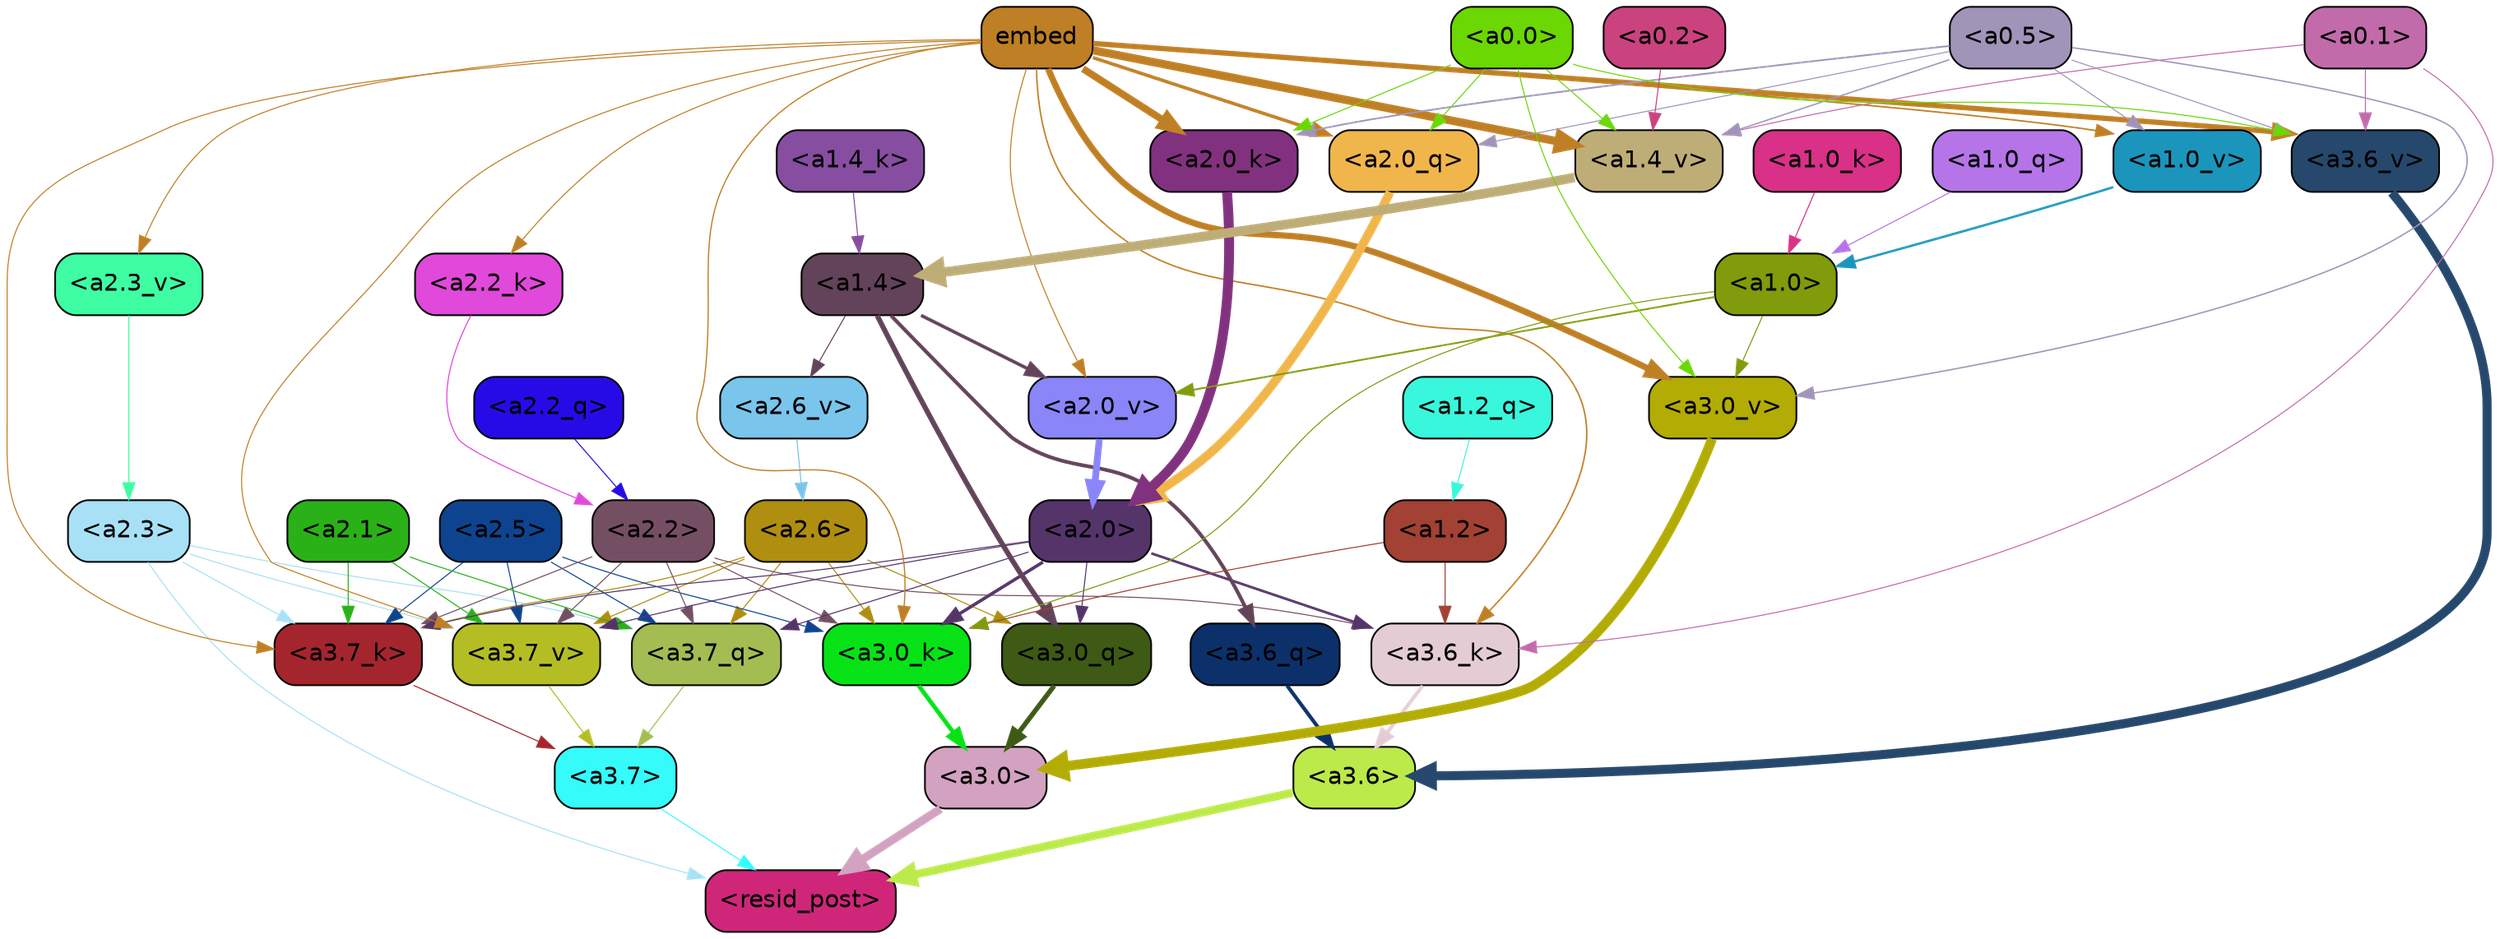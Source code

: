 strict digraph "" {
	graph [bgcolor=transparent,
		layout=dot,
		overlap=false,
		splines=true
	];
	"<a3.7>"	[color=black,
		fillcolor="#35fbfb",
		fontname=Helvetica,
		shape=box,
		style="filled, rounded"];
	"<resid_post>"	[color=black,
		fillcolor="#cf267a",
		fontname=Helvetica,
		shape=box,
		style="filled, rounded"];
	"<a3.7>" -> "<resid_post>"	[color="#35fbfb",
		penwidth=0.6];
	"<a3.6>"	[color=black,
		fillcolor="#bcea4b",
		fontname=Helvetica,
		shape=box,
		style="filled, rounded"];
	"<a3.6>" -> "<resid_post>"	[color="#bcea4b",
		penwidth=4.7534414529800415];
	"<a3.0>"	[color=black,
		fillcolor="#d3a2c0",
		fontname=Helvetica,
		shape=box,
		style="filled, rounded"];
	"<a3.0>" -> "<resid_post>"	[color="#d3a2c0",
		penwidth=4.898576855659485];
	"<a2.3>"	[color=black,
		fillcolor="#a8e1f6",
		fontname=Helvetica,
		shape=box,
		style="filled, rounded"];
	"<a2.3>" -> "<resid_post>"	[color="#a8e1f6",
		penwidth=0.6];
	"<a3.7_q>"	[color=black,
		fillcolor="#a3bd53",
		fontname=Helvetica,
		shape=box,
		style="filled, rounded"];
	"<a2.3>" -> "<a3.7_q>"	[color="#a8e1f6",
		penwidth=0.6];
	"<a3.7_k>"	[color=black,
		fillcolor="#a5252e",
		fontname=Helvetica,
		shape=box,
		style="filled, rounded"];
	"<a2.3>" -> "<a3.7_k>"	[color="#a8e1f6",
		penwidth=0.6];
	"<a3.7_v>"	[color=black,
		fillcolor="#b4be24",
		fontname=Helvetica,
		shape=box,
		style="filled, rounded"];
	"<a2.3>" -> "<a3.7_v>"	[color="#a8e1f6",
		penwidth=0.6];
	"<a3.7_q>" -> "<a3.7>"	[color="#a3bd53",
		penwidth=0.6];
	"<a3.6_q>"	[color=black,
		fillcolor="#0c316a",
		fontname=Helvetica,
		shape=box,
		style="filled, rounded"];
	"<a3.6_q>" -> "<a3.6>"	[color="#0c316a",
		penwidth=2.160832464694977];
	"<a3.0_q>"	[color=black,
		fillcolor="#3e5a15",
		fontname=Helvetica,
		shape=box,
		style="filled, rounded"];
	"<a3.0_q>" -> "<a3.0>"	[color="#3e5a15",
		penwidth=2.870753765106201];
	"<a3.7_k>" -> "<a3.7>"	[color="#a5252e",
		penwidth=0.6];
	"<a3.6_k>"	[color=black,
		fillcolor="#e4ccd5",
		fontname=Helvetica,
		shape=box,
		style="filled, rounded"];
	"<a3.6_k>" -> "<a3.6>"	[color="#e4ccd5",
		penwidth=2.13908451795578];
	"<a3.0_k>"	[color=black,
		fillcolor="#07e217",
		fontname=Helvetica,
		shape=box,
		style="filled, rounded"];
	"<a3.0_k>" -> "<a3.0>"	[color="#07e217",
		penwidth=2.520303964614868];
	"<a3.7_v>" -> "<a3.7>"	[color="#b4be24",
		penwidth=0.6];
	"<a3.6_v>"	[color=black,
		fillcolor="#26486c",
		fontname=Helvetica,
		shape=box,
		style="filled, rounded"];
	"<a3.6_v>" -> "<a3.6>"	[color="#26486c",
		penwidth=5.297133803367615];
	"<a3.0_v>"	[color=black,
		fillcolor="#b3ac05",
		fontname=Helvetica,
		shape=box,
		style="filled, rounded"];
	"<a3.0_v>" -> "<a3.0>"	[color="#b3ac05",
		penwidth=5.680712580680847];
	"<a2.6>"	[color=black,
		fillcolor="#af8e10",
		fontname=Helvetica,
		shape=box,
		style="filled, rounded"];
	"<a2.6>" -> "<a3.7_q>"	[color="#af8e10",
		penwidth=0.6];
	"<a2.6>" -> "<a3.0_q>"	[color="#af8e10",
		penwidth=0.6];
	"<a2.6>" -> "<a3.7_k>"	[color="#af8e10",
		penwidth=0.6];
	"<a2.6>" -> "<a3.0_k>"	[color="#af8e10",
		penwidth=0.6];
	"<a2.6>" -> "<a3.7_v>"	[color="#af8e10",
		penwidth=0.6];
	"<a2.5>"	[color=black,
		fillcolor="#0e448f",
		fontname=Helvetica,
		shape=box,
		style="filled, rounded"];
	"<a2.5>" -> "<a3.7_q>"	[color="#0e448f",
		penwidth=0.6];
	"<a2.5>" -> "<a3.7_k>"	[color="#0e448f",
		penwidth=0.6];
	"<a2.5>" -> "<a3.0_k>"	[color="#0e448f",
		penwidth=0.6];
	"<a2.5>" -> "<a3.7_v>"	[color="#0e448f",
		penwidth=0.6];
	"<a2.2>"	[color=black,
		fillcolor="#744f63",
		fontname=Helvetica,
		shape=box,
		style="filled, rounded"];
	"<a2.2>" -> "<a3.7_q>"	[color="#744f63",
		penwidth=0.6];
	"<a2.2>" -> "<a3.7_k>"	[color="#744f63",
		penwidth=0.6];
	"<a2.2>" -> "<a3.6_k>"	[color="#744f63",
		penwidth=0.6];
	"<a2.2>" -> "<a3.0_k>"	[color="#744f63",
		penwidth=0.6];
	"<a2.2>" -> "<a3.7_v>"	[color="#744f63",
		penwidth=0.6];
	"<a2.1>"	[color=black,
		fillcolor="#29b117",
		fontname=Helvetica,
		shape=box,
		style="filled, rounded"];
	"<a2.1>" -> "<a3.7_q>"	[color="#29b117",
		penwidth=0.6];
	"<a2.1>" -> "<a3.7_k>"	[color="#29b117",
		penwidth=0.6];
	"<a2.1>" -> "<a3.7_v>"	[color="#29b117",
		penwidth=0.6];
	"<a2.0>"	[color=black,
		fillcolor="#55346a",
		fontname=Helvetica,
		shape=box,
		style="filled, rounded"];
	"<a2.0>" -> "<a3.7_q>"	[color="#55346a",
		penwidth=0.6];
	"<a2.0>" -> "<a3.0_q>"	[color="#55346a",
		penwidth=0.6];
	"<a2.0>" -> "<a3.7_k>"	[color="#55346a",
		penwidth=0.6];
	"<a2.0>" -> "<a3.6_k>"	[color="#55346a",
		penwidth=1.4784413101151586];
	"<a2.0>" -> "<a3.0_k>"	[color="#55346a",
		penwidth=1.8858084231615067];
	"<a2.0>" -> "<a3.7_v>"	[color="#55346a",
		penwidth=0.6];
	"<a1.4>"	[color=black,
		fillcolor="#624359",
		fontname=Helvetica,
		shape=box,
		style="filled, rounded"];
	"<a1.4>" -> "<a3.6_q>"	[color="#624359",
		penwidth=2.149975523352623];
	"<a1.4>" -> "<a3.0_q>"	[color="#624359",
		penwidth=3.0018038749694824];
	"<a2.6_v>"	[color=black,
		fillcolor="#79c5eb",
		fontname=Helvetica,
		shape=box,
		style="filled, rounded"];
	"<a1.4>" -> "<a2.6_v>"	[color="#624359",
		penwidth=0.6];
	"<a2.0_v>"	[color=black,
		fillcolor="#8a85f8",
		fontname=Helvetica,
		shape=box,
		style="filled, rounded"];
	"<a1.4>" -> "<a2.0_v>"	[color="#624359",
		penwidth=1.925402581691742];
	embed	[color=black,
		fillcolor="#bf7f24",
		fontname=Helvetica,
		shape=box,
		style="filled, rounded"];
	embed -> "<a3.7_k>"	[color="#bf7f24",
		penwidth=0.6];
	embed -> "<a3.6_k>"	[color="#bf7f24",
		penwidth=0.8552796393632889];
	embed -> "<a3.0_k>"	[color="#bf7f24",
		penwidth=0.691851794719696];
	embed -> "<a3.7_v>"	[color="#bf7f24",
		penwidth=0.6];
	embed -> "<a3.6_v>"	[color="#bf7f24",
		penwidth=3.067279100418091];
	embed -> "<a3.0_v>"	[color="#bf7f24",
		penwidth=3.6927278637886047];
	"<a2.0_q>"	[color=black,
		fillcolor="#f0b64b",
		fontname=Helvetica,
		shape=box,
		style="filled, rounded"];
	embed -> "<a2.0_q>"	[color="#bf7f24",
		penwidth=1.944248914718628];
	"<a2.2_k>"	[color=black,
		fillcolor="#e049d9",
		fontname=Helvetica,
		shape=box,
		style="filled, rounded"];
	embed -> "<a2.2_k>"	[color="#bf7f24",
		penwidth=0.6];
	"<a2.0_k>"	[color=black,
		fillcolor="#82317f",
		fontname=Helvetica,
		shape=box,
		style="filled, rounded"];
	embed -> "<a2.0_k>"	[color="#bf7f24",
		penwidth=4.198909968137741];
	"<a2.3_v>"	[color=black,
		fillcolor="#3efda2",
		fontname=Helvetica,
		shape=box,
		style="filled, rounded"];
	embed -> "<a2.3_v>"	[color="#bf7f24",
		penwidth=0.6];
	embed -> "<a2.0_v>"	[color="#bf7f24",
		penwidth=0.6];
	"<a1.4_v>"	[color=black,
		fillcolor="#bfad77",
		fontname=Helvetica,
		shape=box,
		style="filled, rounded"];
	embed -> "<a1.4_v>"	[color="#bf7f24",
		penwidth=4.780120432376862];
	"<a1.0_v>"	[color=black,
		fillcolor="#1b95bc",
		fontname=Helvetica,
		shape=box,
		style="filled, rounded"];
	embed -> "<a1.0_v>"	[color="#bf7f24",
		penwidth=0.8886437299661338];
	"<a1.2>"	[color=black,
		fillcolor="#a24134",
		fontname=Helvetica,
		shape=box,
		style="filled, rounded"];
	"<a1.2>" -> "<a3.6_k>"	[color="#a24134",
		penwidth=0.6];
	"<a1.2>" -> "<a3.0_k>"	[color="#a24134",
		penwidth=0.6];
	"<a0.1>"	[color=black,
		fillcolor="#c26bab",
		fontname=Helvetica,
		shape=box,
		style="filled, rounded"];
	"<a0.1>" -> "<a3.6_k>"	[color="#c26bab",
		penwidth=0.6];
	"<a0.1>" -> "<a3.6_v>"	[color="#c26bab",
		penwidth=0.6];
	"<a0.1>" -> "<a1.4_v>"	[color="#c26bab",
		penwidth=0.6];
	"<a1.0>"	[color=black,
		fillcolor="#809b0b",
		fontname=Helvetica,
		shape=box,
		style="filled, rounded"];
	"<a1.0>" -> "<a3.0_k>"	[color="#809b0b",
		penwidth=0.6];
	"<a1.0>" -> "<a3.0_v>"	[color="#809b0b",
		penwidth=0.6];
	"<a1.0>" -> "<a2.0_v>"	[color="#809b0b",
		penwidth=0.9920598268508911];
	"<a0.5>"	[color=black,
		fillcolor="#a194b9",
		fontname=Helvetica,
		shape=box,
		style="filled, rounded"];
	"<a0.5>" -> "<a3.6_v>"	[color="#a194b9",
		penwidth=0.6];
	"<a0.5>" -> "<a3.0_v>"	[color="#a194b9",
		penwidth=0.8028683364391327];
	"<a0.5>" -> "<a2.0_q>"	[color="#a194b9",
		penwidth=0.6];
	"<a0.5>" -> "<a2.0_k>"	[color="#a194b9",
		penwidth=0.9883035719394684];
	"<a0.5>" -> "<a1.4_v>"	[color="#a194b9",
		penwidth=0.7686666250228882];
	"<a0.5>" -> "<a1.0_v>"	[color="#a194b9",
		penwidth=0.6];
	"<a0.0>"	[color=black,
		fillcolor="#6bd703",
		fontname=Helvetica,
		shape=box,
		style="filled, rounded"];
	"<a0.0>" -> "<a3.6_v>"	[color="#6bd703",
		penwidth=0.6];
	"<a0.0>" -> "<a3.0_v>"	[color="#6bd703",
		penwidth=0.6];
	"<a0.0>" -> "<a2.0_q>"	[color="#6bd703",
		penwidth=0.6];
	"<a0.0>" -> "<a2.0_k>"	[color="#6bd703",
		penwidth=0.6];
	"<a0.0>" -> "<a1.4_v>"	[color="#6bd703",
		penwidth=0.6];
	"<a2.2_q>"	[color=black,
		fillcolor="#270be6",
		fontname=Helvetica,
		shape=box,
		style="filled, rounded"];
	"<a2.2_q>" -> "<a2.2>"	[color="#270be6",
		penwidth=0.6];
	"<a2.0_q>" -> "<a2.0>"	[color="#f0b64b",
		penwidth=5.1847569942474365];
	"<a2.2_k>" -> "<a2.2>"	[color="#e049d9",
		penwidth=0.6149471998214722];
	"<a2.0_k>" -> "<a2.0>"	[color="#82317f",
		penwidth=5.773491740226746];
	"<a2.6_v>" -> "<a2.6>"	[color="#79c5eb",
		penwidth=0.6];
	"<a2.3_v>" -> "<a2.3>"	[color="#3efda2",
		penwidth=0.6];
	"<a2.0_v>" -> "<a2.0>"	[color="#8a85f8",
		penwidth=3.9731863737106323];
	"<a1.2_q>"	[color=black,
		fillcolor="#39f7dc",
		fontname=Helvetica,
		shape=box,
		style="filled, rounded"];
	"<a1.2_q>" -> "<a1.2>"	[color="#39f7dc",
		penwidth=0.6];
	"<a1.0_q>"	[color=black,
		fillcolor="#b575e9",
		fontname=Helvetica,
		shape=box,
		style="filled, rounded"];
	"<a1.0_q>" -> "<a1.0>"	[color="#b575e9",
		penwidth=0.6];
	"<a1.4_k>"	[color=black,
		fillcolor="#874da1",
		fontname=Helvetica,
		shape=box,
		style="filled, rounded"];
	"<a1.4_k>" -> "<a1.4>"	[color="#874da1",
		penwidth=0.6];
	"<a1.0_k>"	[color=black,
		fillcolor="#d83187",
		fontname=Helvetica,
		shape=box,
		style="filled, rounded"];
	"<a1.0_k>" -> "<a1.0>"	[color="#d83187",
		penwidth=0.6];
	"<a1.4_v>" -> "<a1.4>"	[color="#bfad77",
		penwidth=5.565408229827881];
	"<a1.0_v>" -> "<a1.0>"	[color="#1b95bc",
		penwidth=1.3358666002750397];
	"<a0.2>"	[color=black,
		fillcolor="#ca427e",
		fontname=Helvetica,
		shape=box,
		style="filled, rounded"];
	"<a0.2>" -> "<a1.4_v>"	[color="#ca427e",
		penwidth=0.6];
}
